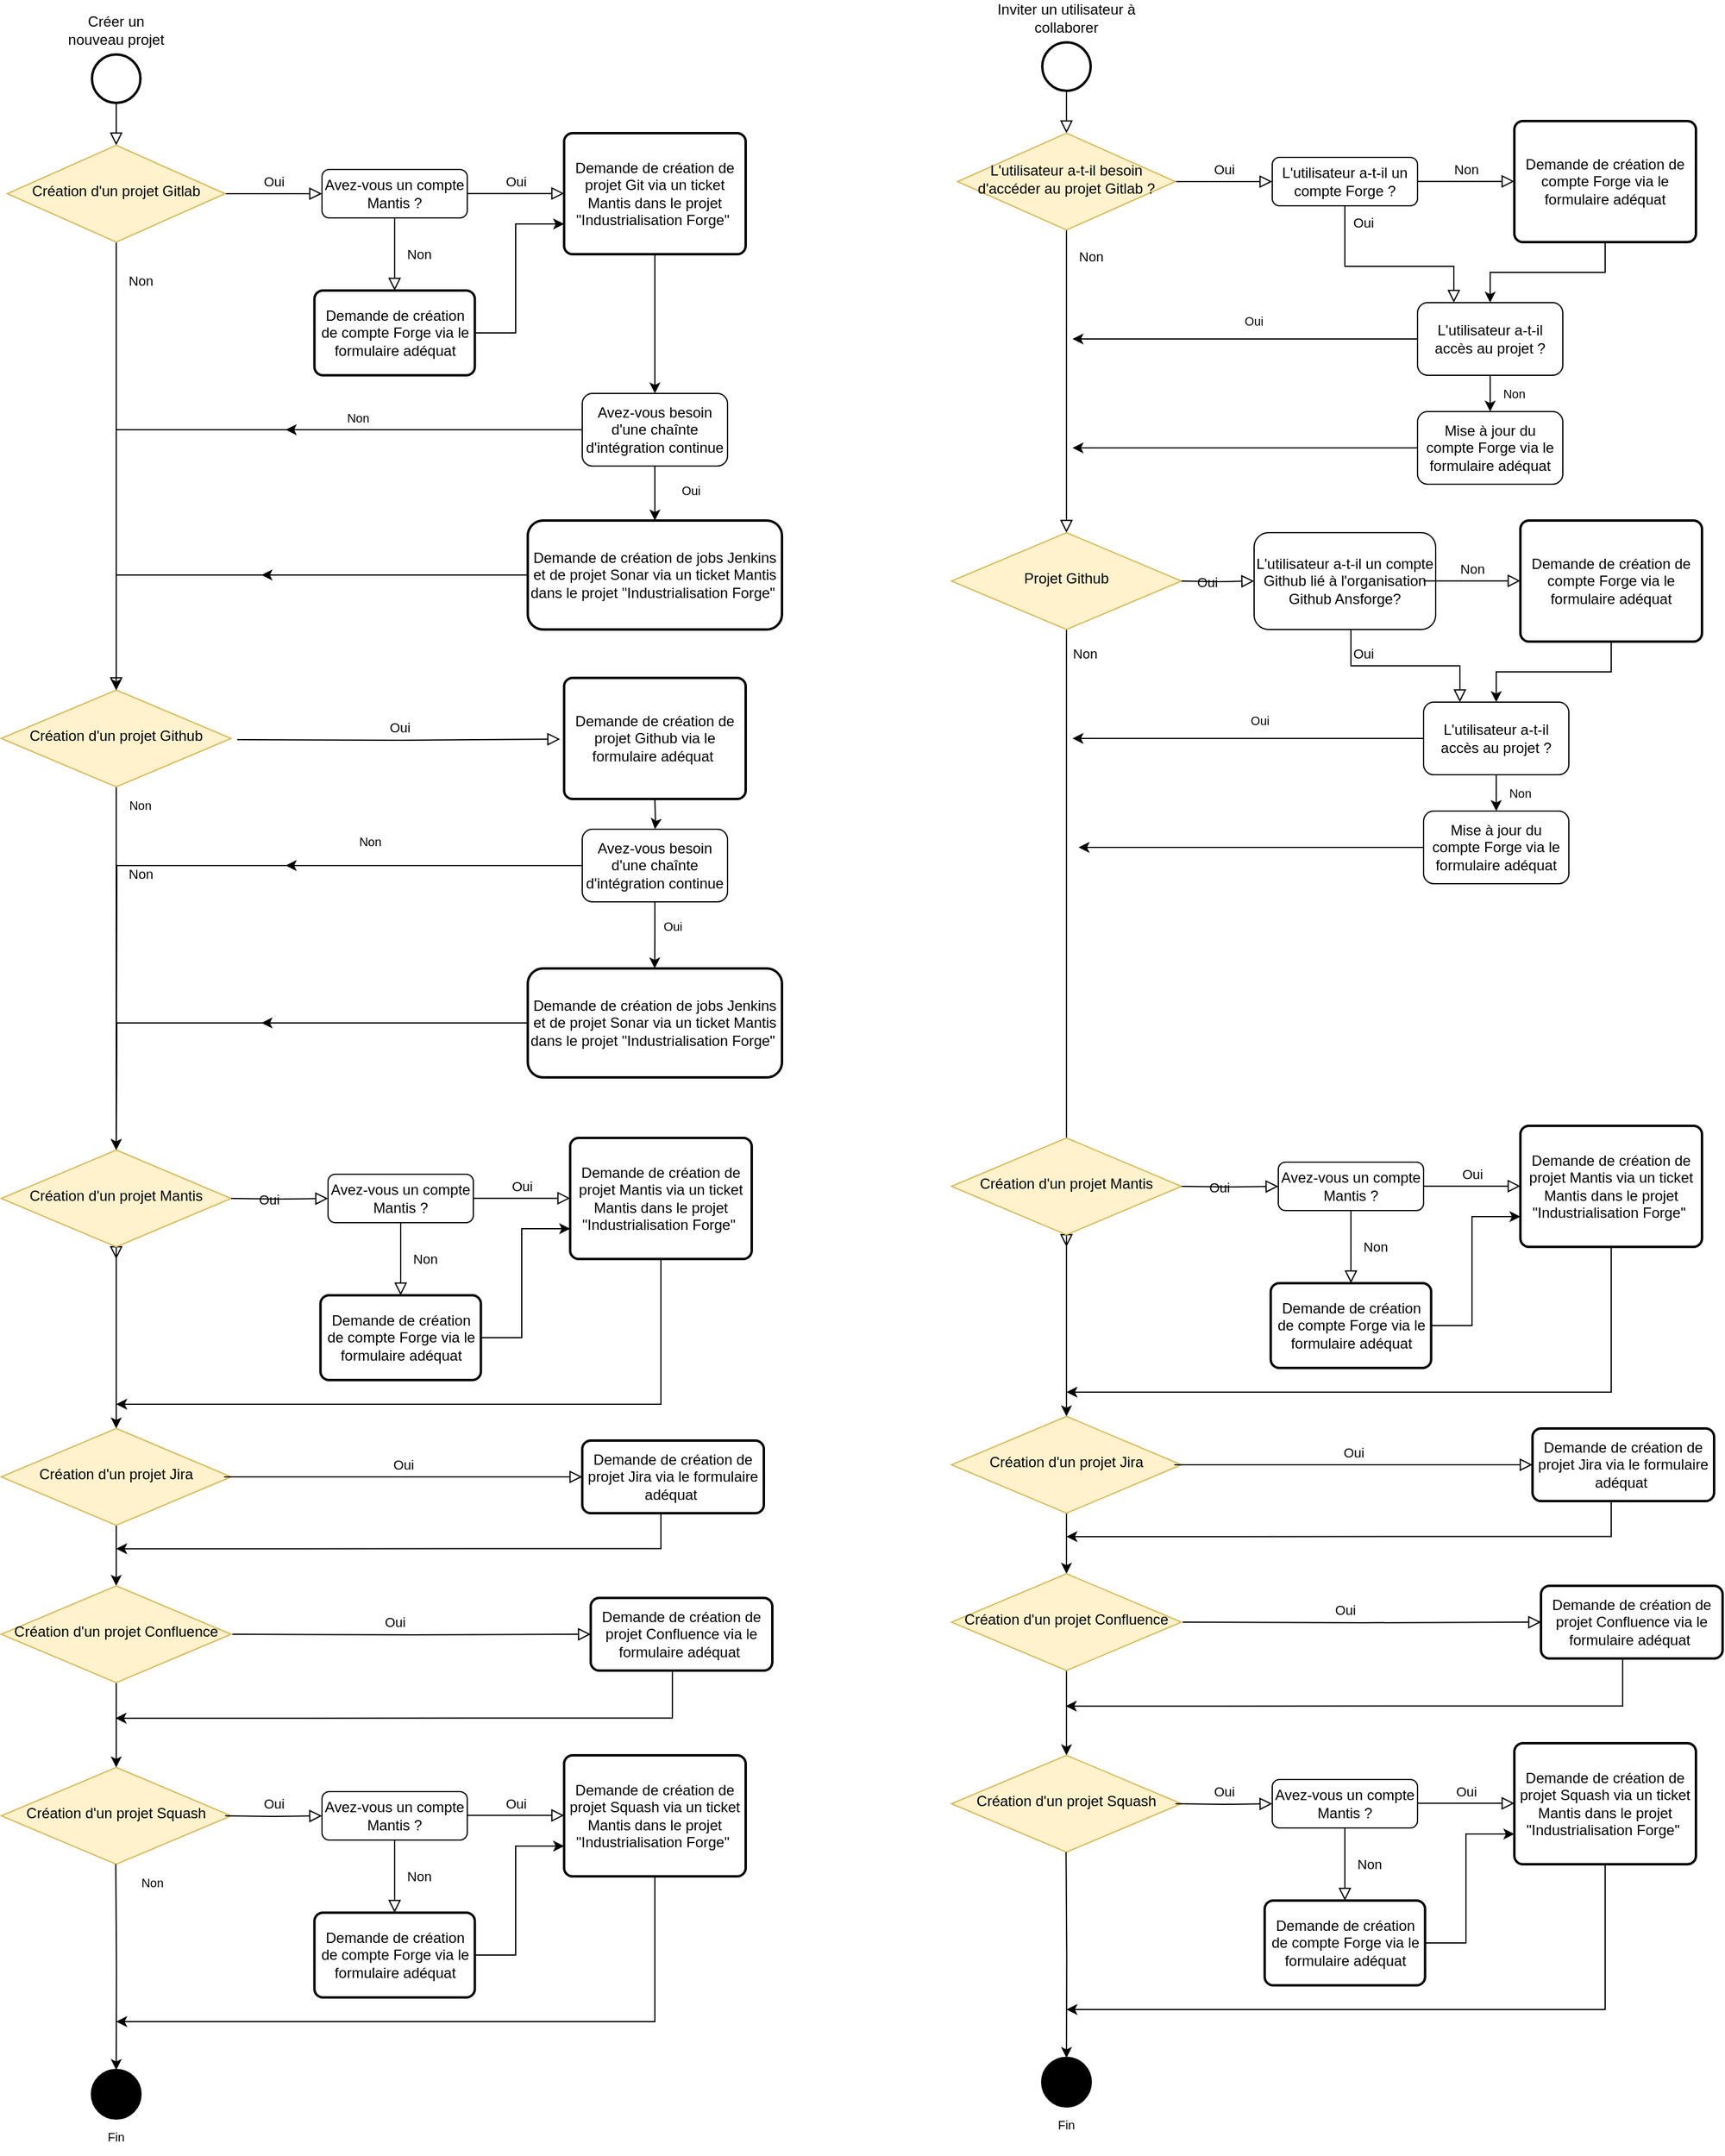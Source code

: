 <mxfile version="22.1.16" type="github">
  <diagram id="C5RBs43oDa-KdzZeNtuy" name="Page-1">
    <mxGraphModel dx="1687" dy="868" grid="1" gridSize="10" guides="1" tooltips="1" connect="1" arrows="1" fold="1" page="1" pageScale="1" pageWidth="1654" pageHeight="2336" math="0" shadow="0">
      <root>
        <mxCell id="WIyWlLk6GJQsqaUBKTNV-0" />
        <mxCell id="WIyWlLk6GJQsqaUBKTNV-1" parent="WIyWlLk6GJQsqaUBKTNV-0" />
        <mxCell id="xDcg4EXe8-0JSBkCGdu8-0" value="" style="strokeWidth=2;html=1;shape=mxgraph.flowchart.start_2;whiteSpace=wrap;" vertex="1" parent="WIyWlLk6GJQsqaUBKTNV-1">
          <mxGeometry x="110" y="45" width="40" height="40" as="geometry" />
        </mxCell>
        <mxCell id="WIyWlLk6GJQsqaUBKTNV-2" value="" style="rounded=0;html=1;jettySize=auto;orthogonalLoop=1;fontSize=11;endArrow=block;endFill=0;endSize=8;strokeWidth=1;shadow=0;labelBackgroundColor=none;edgeStyle=orthogonalEdgeStyle;exitX=0.5;exitY=1;exitDx=0;exitDy=0;exitPerimeter=0;" parent="WIyWlLk6GJQsqaUBKTNV-1" source="xDcg4EXe8-0JSBkCGdu8-0" target="WIyWlLk6GJQsqaUBKTNV-6" edge="1">
          <mxGeometry relative="1" as="geometry">
            <mxPoint x="40" y="120" as="sourcePoint" />
          </mxGeometry>
        </mxCell>
        <mxCell id="WIyWlLk6GJQsqaUBKTNV-4" value="Non" style="rounded=0;html=1;jettySize=auto;orthogonalLoop=1;fontSize=11;endArrow=block;endFill=0;endSize=8;strokeWidth=1;shadow=0;labelBackgroundColor=none;edgeStyle=orthogonalEdgeStyle;" parent="WIyWlLk6GJQsqaUBKTNV-1" source="WIyWlLk6GJQsqaUBKTNV-6" target="WIyWlLk6GJQsqaUBKTNV-10" edge="1">
          <mxGeometry x="-0.826" y="20" relative="1" as="geometry">
            <mxPoint as="offset" />
          </mxGeometry>
        </mxCell>
        <mxCell id="WIyWlLk6GJQsqaUBKTNV-5" value="Oui" style="edgeStyle=orthogonalEdgeStyle;rounded=0;html=1;jettySize=auto;orthogonalLoop=1;fontSize=11;endArrow=block;endFill=0;endSize=8;strokeWidth=1;shadow=0;labelBackgroundColor=none;" parent="WIyWlLk6GJQsqaUBKTNV-1" source="WIyWlLk6GJQsqaUBKTNV-6" target="WIyWlLk6GJQsqaUBKTNV-7" edge="1">
          <mxGeometry y="10" relative="1" as="geometry">
            <mxPoint as="offset" />
          </mxGeometry>
        </mxCell>
        <mxCell id="WIyWlLk6GJQsqaUBKTNV-6" value="Création d&#39;un projet Gitlab" style="rhombus;whiteSpace=wrap;html=1;shadow=0;fontFamily=Helvetica;fontSize=12;align=center;strokeWidth=1;spacing=6;spacingTop=-4;fillColor=#fff2cc;strokeColor=#d6b656;" parent="WIyWlLk6GJQsqaUBKTNV-1" vertex="1">
          <mxGeometry x="40" y="120" width="180" height="80" as="geometry" />
        </mxCell>
        <mxCell id="WIyWlLk6GJQsqaUBKTNV-7" value="Avez-vous un compte Mantis ?" style="rounded=1;whiteSpace=wrap;html=1;fontSize=12;glass=0;strokeWidth=1;shadow=0;" parent="WIyWlLk6GJQsqaUBKTNV-1" vertex="1">
          <mxGeometry x="300" y="140" width="120" height="40" as="geometry" />
        </mxCell>
        <mxCell id="WIyWlLk6GJQsqaUBKTNV-9" value="Non" style="edgeStyle=orthogonalEdgeStyle;rounded=0;html=1;jettySize=auto;orthogonalLoop=1;fontSize=11;endArrow=block;endFill=0;endSize=8;strokeWidth=1;shadow=0;labelBackgroundColor=none;" parent="WIyWlLk6GJQsqaUBKTNV-1" source="WIyWlLk6GJQsqaUBKTNV-10" edge="1">
          <mxGeometry x="-0.632" y="20" relative="1" as="geometry">
            <mxPoint as="offset" />
            <mxPoint x="130" y="1040" as="targetPoint" />
          </mxGeometry>
        </mxCell>
        <mxCell id="WIyWlLk6GJQsqaUBKTNV-10" value="Création d&#39;un projet Github" style="rhombus;whiteSpace=wrap;html=1;shadow=0;fontFamily=Helvetica;fontSize=12;align=center;strokeWidth=1;spacing=6;spacingTop=-4;fillColor=#fff2cc;strokeColor=#d6b656;" parent="WIyWlLk6GJQsqaUBKTNV-1" vertex="1">
          <mxGeometry x="35" y="570" width="190" height="80" as="geometry" />
        </mxCell>
        <mxCell id="xDcg4EXe8-0JSBkCGdu8-1" value="Créer un nouveau projet" style="text;html=1;strokeColor=none;fillColor=none;align=center;verticalAlign=middle;whiteSpace=wrap;rounded=0;" vertex="1" parent="WIyWlLk6GJQsqaUBKTNV-1">
          <mxGeometry x="85" y="10" width="90" height="30" as="geometry" />
        </mxCell>
        <mxCell id="xDcg4EXe8-0JSBkCGdu8-2" value="Oui" style="edgeStyle=orthogonalEdgeStyle;rounded=0;html=1;jettySize=auto;orthogonalLoop=1;fontSize=11;endArrow=block;endFill=0;endSize=8;strokeWidth=1;shadow=0;labelBackgroundColor=none;" edge="1" parent="WIyWlLk6GJQsqaUBKTNV-1">
          <mxGeometry y="10" relative="1" as="geometry">
            <mxPoint as="offset" />
            <mxPoint x="420" y="159.86" as="sourcePoint" />
            <mxPoint x="500" y="159.86" as="targetPoint" />
          </mxGeometry>
        </mxCell>
        <mxCell id="xDcg4EXe8-0JSBkCGdu8-14" value="" style="edgeStyle=orthogonalEdgeStyle;rounded=0;orthogonalLoop=1;jettySize=auto;html=1;" edge="1" parent="WIyWlLk6GJQsqaUBKTNV-1" source="xDcg4EXe8-0JSBkCGdu8-4" target="xDcg4EXe8-0JSBkCGdu8-13">
          <mxGeometry relative="1" as="geometry" />
        </mxCell>
        <mxCell id="xDcg4EXe8-0JSBkCGdu8-4" value="Demande de création de projet Git via un ticket Mantis dans le projet &quot;Industrialisation Forge&quot;&amp;nbsp;" style="rounded=1;whiteSpace=wrap;html=1;absoluteArcSize=1;arcSize=14;strokeWidth=2;" vertex="1" parent="WIyWlLk6GJQsqaUBKTNV-1">
          <mxGeometry x="500" y="110" width="150" height="100" as="geometry" />
        </mxCell>
        <mxCell id="xDcg4EXe8-0JSBkCGdu8-5" value="Non" style="rounded=0;html=1;jettySize=auto;orthogonalLoop=1;fontSize=11;endArrow=block;endFill=0;endSize=8;strokeWidth=1;shadow=0;labelBackgroundColor=none;edgeStyle=orthogonalEdgeStyle;exitX=0.5;exitY=1;exitDx=0;exitDy=0;entryX=0.5;entryY=0;entryDx=0;entryDy=0;" edge="1" parent="WIyWlLk6GJQsqaUBKTNV-1" source="WIyWlLk6GJQsqaUBKTNV-7" target="xDcg4EXe8-0JSBkCGdu8-6">
          <mxGeometry y="20" relative="1" as="geometry">
            <mxPoint as="offset" />
            <mxPoint x="359.86" y="190" as="sourcePoint" />
            <mxPoint x="360" y="240" as="targetPoint" />
          </mxGeometry>
        </mxCell>
        <mxCell id="xDcg4EXe8-0JSBkCGdu8-6" value="Demande de création de compte Forge via le formulaire adéquat" style="rounded=1;whiteSpace=wrap;html=1;absoluteArcSize=1;arcSize=14;strokeWidth=2;" vertex="1" parent="WIyWlLk6GJQsqaUBKTNV-1">
          <mxGeometry x="293.75" y="240" width="132.5" height="70" as="geometry" />
        </mxCell>
        <mxCell id="xDcg4EXe8-0JSBkCGdu8-8" value="" style="endArrow=classic;html=1;rounded=0;exitX=1;exitY=0.5;exitDx=0;exitDy=0;entryX=0;entryY=0.75;entryDx=0;entryDy=0;" edge="1" parent="WIyWlLk6GJQsqaUBKTNV-1" source="xDcg4EXe8-0JSBkCGdu8-6" target="xDcg4EXe8-0JSBkCGdu8-4">
          <mxGeometry width="50" height="50" relative="1" as="geometry">
            <mxPoint x="420" y="230" as="sourcePoint" />
            <mxPoint x="470" y="180" as="targetPoint" />
            <Array as="points">
              <mxPoint x="460" y="275" />
              <mxPoint x="460" y="185" />
            </Array>
          </mxGeometry>
        </mxCell>
        <mxCell id="xDcg4EXe8-0JSBkCGdu8-18" value="" style="edgeStyle=orthogonalEdgeStyle;rounded=0;orthogonalLoop=1;jettySize=auto;html=1;" edge="1" parent="WIyWlLk6GJQsqaUBKTNV-1" source="xDcg4EXe8-0JSBkCGdu8-13" target="xDcg4EXe8-0JSBkCGdu8-17">
          <mxGeometry relative="1" as="geometry" />
        </mxCell>
        <mxCell id="xDcg4EXe8-0JSBkCGdu8-13" value="Avez-vous besoin d&#39;une chaînte d&#39;intégration continue" style="rounded=1;whiteSpace=wrap;html=1;arcSize=14;strokeWidth=1;" vertex="1" parent="WIyWlLk6GJQsqaUBKTNV-1">
          <mxGeometry x="515" y="325" width="120" height="60" as="geometry" />
        </mxCell>
        <mxCell id="xDcg4EXe8-0JSBkCGdu8-15" style="edgeStyle=orthogonalEdgeStyle;rounded=0;orthogonalLoop=1;jettySize=auto;html=1;entryX=0.5;entryY=0;entryDx=0;entryDy=0;labelBackgroundColor=none;" edge="1" parent="WIyWlLk6GJQsqaUBKTNV-1" source="xDcg4EXe8-0JSBkCGdu8-13" target="WIyWlLk6GJQsqaUBKTNV-10">
          <mxGeometry relative="1" as="geometry" />
        </mxCell>
        <mxCell id="xDcg4EXe8-0JSBkCGdu8-16" value="&lt;font style=&quot;font-size: 10px;&quot;&gt;Non&lt;/font&gt;" style="text;strokeColor=none;align=center;fillColor=none;html=1;verticalAlign=middle;whiteSpace=wrap;rounded=0;" vertex="1" parent="WIyWlLk6GJQsqaUBKTNV-1">
          <mxGeometry x="300" y="330" width="60" height="30" as="geometry" />
        </mxCell>
        <mxCell id="xDcg4EXe8-0JSBkCGdu8-20" style="edgeStyle=orthogonalEdgeStyle;rounded=0;orthogonalLoop=1;jettySize=auto;html=1;entryX=0.5;entryY=0;entryDx=0;entryDy=0;" edge="1" parent="WIyWlLk6GJQsqaUBKTNV-1" source="xDcg4EXe8-0JSBkCGdu8-17" target="WIyWlLk6GJQsqaUBKTNV-10">
          <mxGeometry relative="1" as="geometry" />
        </mxCell>
        <mxCell id="xDcg4EXe8-0JSBkCGdu8-17" value="Demande de création de jobs Jenkins et de projet Sonar via un ticket Mantis dans le projet &quot;Industrialisation Forge&quot;&amp;nbsp;" style="whiteSpace=wrap;html=1;rounded=1;arcSize=14;strokeWidth=2;" vertex="1" parent="WIyWlLk6GJQsqaUBKTNV-1">
          <mxGeometry x="470" y="430" width="210" height="90" as="geometry" />
        </mxCell>
        <mxCell id="xDcg4EXe8-0JSBkCGdu8-19" value="&lt;font style=&quot;font-size: 10px;&quot;&gt;Oui&lt;/font&gt;" style="text;strokeColor=none;align=center;fillColor=none;html=1;verticalAlign=middle;whiteSpace=wrap;rounded=0;" vertex="1" parent="WIyWlLk6GJQsqaUBKTNV-1">
          <mxGeometry x="590" y="390" width="30" height="30" as="geometry" />
        </mxCell>
        <mxCell id="xDcg4EXe8-0JSBkCGdu8-23" value="Oui" style="edgeStyle=orthogonalEdgeStyle;rounded=0;html=1;jettySize=auto;orthogonalLoop=1;fontSize=11;endArrow=block;endFill=0;endSize=8;strokeWidth=1;shadow=0;labelBackgroundColor=none;entryX=-0.022;entryY=0.506;entryDx=0;entryDy=0;entryPerimeter=0;" edge="1" parent="WIyWlLk6GJQsqaUBKTNV-1" target="xDcg4EXe8-0JSBkCGdu8-24">
          <mxGeometry y="10" relative="1" as="geometry">
            <mxPoint as="offset" />
            <mxPoint x="230" y="611" as="sourcePoint" />
            <mxPoint x="525" y="609.86" as="targetPoint" />
          </mxGeometry>
        </mxCell>
        <mxCell id="xDcg4EXe8-0JSBkCGdu8-24" value="Demande de création de projet Github via le formulaire adéquat&amp;nbsp;" style="rounded=1;whiteSpace=wrap;html=1;absoluteArcSize=1;arcSize=14;strokeWidth=2;" vertex="1" parent="WIyWlLk6GJQsqaUBKTNV-1">
          <mxGeometry x="500" y="560" width="150" height="100" as="geometry" />
        </mxCell>
        <mxCell id="xDcg4EXe8-0JSBkCGdu8-29" value="" style="endArrow=classic;html=1;rounded=0;exitX=0;exitY=0.5;exitDx=0;exitDy=0;" edge="1" parent="WIyWlLk6GJQsqaUBKTNV-1" source="xDcg4EXe8-0JSBkCGdu8-17">
          <mxGeometry width="50" height="50" relative="1" as="geometry">
            <mxPoint x="490" y="500" as="sourcePoint" />
            <mxPoint x="250" y="475" as="targetPoint" />
          </mxGeometry>
        </mxCell>
        <mxCell id="xDcg4EXe8-0JSBkCGdu8-30" value="" style="endArrow=classic;html=1;rounded=0;exitX=0;exitY=0.5;exitDx=0;exitDy=0;" edge="1" parent="WIyWlLk6GJQsqaUBKTNV-1" source="xDcg4EXe8-0JSBkCGdu8-13">
          <mxGeometry width="50" height="50" relative="1" as="geometry">
            <mxPoint x="480" y="485" as="sourcePoint" />
            <mxPoint x="270" y="355" as="targetPoint" />
          </mxGeometry>
        </mxCell>
        <mxCell id="xDcg4EXe8-0JSBkCGdu8-31" value="" style="edgeStyle=orthogonalEdgeStyle;rounded=0;orthogonalLoop=1;jettySize=auto;html=1;" edge="1" parent="WIyWlLk6GJQsqaUBKTNV-1" target="xDcg4EXe8-0JSBkCGdu8-32">
          <mxGeometry relative="1" as="geometry">
            <mxPoint x="575" y="660" as="sourcePoint" />
          </mxGeometry>
        </mxCell>
        <mxCell id="xDcg4EXe8-0JSBkCGdu8-32" value="Avez-vous besoin d&#39;une chaînte d&#39;intégration continue" style="rounded=1;whiteSpace=wrap;html=1;arcSize=14;strokeWidth=1;" vertex="1" parent="WIyWlLk6GJQsqaUBKTNV-1">
          <mxGeometry x="515" y="685" width="120" height="60" as="geometry" />
        </mxCell>
        <mxCell id="xDcg4EXe8-0JSBkCGdu8-33" style="edgeStyle=orthogonalEdgeStyle;rounded=0;orthogonalLoop=1;jettySize=auto;html=1;entryX=0.5;entryY=0;entryDx=0;entryDy=0;labelBackgroundColor=none;" edge="1" parent="WIyWlLk6GJQsqaUBKTNV-1" source="xDcg4EXe8-0JSBkCGdu8-32">
          <mxGeometry relative="1" as="geometry">
            <mxPoint x="130" y="950" as="targetPoint" />
          </mxGeometry>
        </mxCell>
        <mxCell id="xDcg4EXe8-0JSBkCGdu8-34" style="edgeStyle=orthogonalEdgeStyle;rounded=0;orthogonalLoop=1;jettySize=auto;html=1;entryX=0.5;entryY=0;entryDx=0;entryDy=0;" edge="1" parent="WIyWlLk6GJQsqaUBKTNV-1" source="xDcg4EXe8-0JSBkCGdu8-35">
          <mxGeometry relative="1" as="geometry">
            <mxPoint x="130" y="950" as="targetPoint" />
          </mxGeometry>
        </mxCell>
        <mxCell id="xDcg4EXe8-0JSBkCGdu8-35" value="Demande de création de jobs Jenkins et de projet Sonar via un ticket Mantis dans le projet &quot;Industrialisation Forge&quot;&amp;nbsp;" style="whiteSpace=wrap;html=1;rounded=1;arcSize=14;strokeWidth=2;" vertex="1" parent="WIyWlLk6GJQsqaUBKTNV-1">
          <mxGeometry x="470" y="800" width="210" height="90" as="geometry" />
        </mxCell>
        <mxCell id="xDcg4EXe8-0JSBkCGdu8-36" value="&lt;font style=&quot;font-size: 10px;&quot;&gt;Oui&lt;/font&gt;" style="text;strokeColor=none;align=center;fillColor=none;html=1;verticalAlign=middle;whiteSpace=wrap;rounded=0;" vertex="1" parent="WIyWlLk6GJQsqaUBKTNV-1">
          <mxGeometry x="560" y="750" width="60" height="30" as="geometry" />
        </mxCell>
        <mxCell id="xDcg4EXe8-0JSBkCGdu8-37" value="" style="endArrow=classic;html=1;rounded=0;exitX=0;exitY=0.5;exitDx=0;exitDy=0;" edge="1" parent="WIyWlLk6GJQsqaUBKTNV-1" source="xDcg4EXe8-0JSBkCGdu8-35">
          <mxGeometry width="50" height="50" relative="1" as="geometry">
            <mxPoint x="490" y="870" as="sourcePoint" />
            <mxPoint x="250" y="845" as="targetPoint" />
          </mxGeometry>
        </mxCell>
        <mxCell id="xDcg4EXe8-0JSBkCGdu8-38" value="" style="endArrow=classic;html=1;rounded=0;exitX=0;exitY=0.5;exitDx=0;exitDy=0;" edge="1" parent="WIyWlLk6GJQsqaUBKTNV-1" source="xDcg4EXe8-0JSBkCGdu8-32">
          <mxGeometry width="50" height="50" relative="1" as="geometry">
            <mxPoint x="480" y="845" as="sourcePoint" />
            <mxPoint x="270" y="715" as="targetPoint" />
          </mxGeometry>
        </mxCell>
        <mxCell id="xDcg4EXe8-0JSBkCGdu8-39" value="" style="edgeStyle=orthogonalEdgeStyle;rounded=0;orthogonalLoop=1;jettySize=auto;html=1;exitX=0.5;exitY=1;exitDx=0;exitDy=0;" edge="1" parent="WIyWlLk6GJQsqaUBKTNV-1" source="xDcg4EXe8-0JSBkCGdu8-32">
          <mxGeometry relative="1" as="geometry">
            <mxPoint x="574.83" y="755" as="sourcePoint" />
            <mxPoint x="574.83" y="800" as="targetPoint" />
          </mxGeometry>
        </mxCell>
        <mxCell id="xDcg4EXe8-0JSBkCGdu8-51" value="" style="edgeStyle=orthogonalEdgeStyle;rounded=0;orthogonalLoop=1;jettySize=auto;html=1;" edge="1" parent="WIyWlLk6GJQsqaUBKTNV-1" source="xDcg4EXe8-0JSBkCGdu8-40" target="xDcg4EXe8-0JSBkCGdu8-50">
          <mxGeometry relative="1" as="geometry" />
        </mxCell>
        <mxCell id="xDcg4EXe8-0JSBkCGdu8-40" value="Création d&#39;un projet Mantis" style="rhombus;whiteSpace=wrap;html=1;shadow=0;fontFamily=Helvetica;fontSize=12;align=center;strokeWidth=1;spacing=6;spacingTop=-4;fillColor=#fff2cc;strokeColor=#d6b656;" vertex="1" parent="WIyWlLk6GJQsqaUBKTNV-1">
          <mxGeometry x="35" y="950" width="190" height="80" as="geometry" />
        </mxCell>
        <mxCell id="xDcg4EXe8-0JSBkCGdu8-41" value="Oui" style="edgeStyle=orthogonalEdgeStyle;rounded=0;html=1;jettySize=auto;orthogonalLoop=1;fontSize=11;endArrow=block;endFill=0;endSize=8;strokeWidth=1;shadow=0;labelBackgroundColor=none;" edge="1" parent="WIyWlLk6GJQsqaUBKTNV-1" target="xDcg4EXe8-0JSBkCGdu8-42">
          <mxGeometry y="10" relative="1" as="geometry">
            <mxPoint as="offset" />
            <mxPoint x="225" y="990" as="sourcePoint" />
          </mxGeometry>
        </mxCell>
        <mxCell id="xDcg4EXe8-0JSBkCGdu8-42" value="Avez-vous un compte Mantis ?" style="rounded=1;whiteSpace=wrap;html=1;fontSize=12;glass=0;strokeWidth=1;shadow=0;" vertex="1" parent="WIyWlLk6GJQsqaUBKTNV-1">
          <mxGeometry x="305" y="970" width="120" height="40" as="geometry" />
        </mxCell>
        <mxCell id="xDcg4EXe8-0JSBkCGdu8-43" value="Oui" style="edgeStyle=orthogonalEdgeStyle;rounded=0;html=1;jettySize=auto;orthogonalLoop=1;fontSize=11;endArrow=block;endFill=0;endSize=8;strokeWidth=1;shadow=0;labelBackgroundColor=none;" edge="1" parent="WIyWlLk6GJQsqaUBKTNV-1">
          <mxGeometry y="10" relative="1" as="geometry">
            <mxPoint as="offset" />
            <mxPoint x="425" y="989.86" as="sourcePoint" />
            <mxPoint x="505" y="989.86" as="targetPoint" />
          </mxGeometry>
        </mxCell>
        <mxCell id="xDcg4EXe8-0JSBkCGdu8-44" value="" style="edgeStyle=orthogonalEdgeStyle;rounded=0;orthogonalLoop=1;jettySize=auto;html=1;exitX=0.5;exitY=1;exitDx=0;exitDy=0;" edge="1" parent="WIyWlLk6GJQsqaUBKTNV-1">
          <mxGeometry relative="1" as="geometry">
            <mxPoint x="130" y="1160" as="targetPoint" />
            <mxPoint x="580" y="1010" as="sourcePoint" />
            <Array as="points">
              <mxPoint x="580" y="1160" />
            </Array>
          </mxGeometry>
        </mxCell>
        <mxCell id="xDcg4EXe8-0JSBkCGdu8-45" value="Demande de création de projet Mantis via un ticket Mantis dans le projet &quot;Industrialisation Forge&quot;&amp;nbsp;" style="rounded=1;whiteSpace=wrap;html=1;absoluteArcSize=1;arcSize=14;strokeWidth=2;" vertex="1" parent="WIyWlLk6GJQsqaUBKTNV-1">
          <mxGeometry x="505" y="940" width="150" height="100" as="geometry" />
        </mxCell>
        <mxCell id="xDcg4EXe8-0JSBkCGdu8-46" value="Non" style="rounded=0;html=1;jettySize=auto;orthogonalLoop=1;fontSize=11;endArrow=block;endFill=0;endSize=8;strokeWidth=1;shadow=0;labelBackgroundColor=none;edgeStyle=orthogonalEdgeStyle;exitX=0.5;exitY=1;exitDx=0;exitDy=0;entryX=0.5;entryY=0;entryDx=0;entryDy=0;" edge="1" parent="WIyWlLk6GJQsqaUBKTNV-1" source="xDcg4EXe8-0JSBkCGdu8-42" target="xDcg4EXe8-0JSBkCGdu8-47">
          <mxGeometry y="20" relative="1" as="geometry">
            <mxPoint as="offset" />
            <mxPoint x="364.86" y="1020" as="sourcePoint" />
            <mxPoint x="365" y="1070" as="targetPoint" />
          </mxGeometry>
        </mxCell>
        <mxCell id="xDcg4EXe8-0JSBkCGdu8-47" value="Demande de création de compte Forge via le formulaire adéquat" style="rounded=1;whiteSpace=wrap;html=1;absoluteArcSize=1;arcSize=14;strokeWidth=2;" vertex="1" parent="WIyWlLk6GJQsqaUBKTNV-1">
          <mxGeometry x="298.75" y="1070" width="132.5" height="70" as="geometry" />
        </mxCell>
        <mxCell id="xDcg4EXe8-0JSBkCGdu8-48" value="" style="endArrow=classic;html=1;rounded=0;exitX=1;exitY=0.5;exitDx=0;exitDy=0;entryX=0;entryY=0.75;entryDx=0;entryDy=0;" edge="1" parent="WIyWlLk6GJQsqaUBKTNV-1" source="xDcg4EXe8-0JSBkCGdu8-47" target="xDcg4EXe8-0JSBkCGdu8-45">
          <mxGeometry width="50" height="50" relative="1" as="geometry">
            <mxPoint x="425" y="1060" as="sourcePoint" />
            <mxPoint x="475" y="1010" as="targetPoint" />
            <Array as="points">
              <mxPoint x="465" y="1105" />
              <mxPoint x="465" y="1015" />
            </Array>
          </mxGeometry>
        </mxCell>
        <mxCell id="xDcg4EXe8-0JSBkCGdu8-56" value="" style="edgeStyle=orthogonalEdgeStyle;rounded=0;orthogonalLoop=1;jettySize=auto;html=1;" edge="1" parent="WIyWlLk6GJQsqaUBKTNV-1" source="xDcg4EXe8-0JSBkCGdu8-50" target="xDcg4EXe8-0JSBkCGdu8-55">
          <mxGeometry relative="1" as="geometry" />
        </mxCell>
        <mxCell id="xDcg4EXe8-0JSBkCGdu8-50" value="Création d&#39;un projet Jira" style="rhombus;whiteSpace=wrap;html=1;shadow=0;fontFamily=Helvetica;fontSize=12;align=center;strokeWidth=1;spacing=6;spacingTop=-4;fillColor=#fff2cc;strokeColor=#d6b656;" vertex="1" parent="WIyWlLk6GJQsqaUBKTNV-1">
          <mxGeometry x="35" y="1180" width="190" height="80" as="geometry" />
        </mxCell>
        <mxCell id="xDcg4EXe8-0JSBkCGdu8-52" value="Oui" style="edgeStyle=orthogonalEdgeStyle;rounded=0;html=1;jettySize=auto;orthogonalLoop=1;fontSize=11;endArrow=block;endFill=0;endSize=8;strokeWidth=1;shadow=0;labelBackgroundColor=none;exitX=0.969;exitY=0.5;exitDx=0;exitDy=0;exitPerimeter=0;entryX=0;entryY=0.5;entryDx=0;entryDy=0;" edge="1" parent="WIyWlLk6GJQsqaUBKTNV-1" source="xDcg4EXe8-0JSBkCGdu8-50" target="xDcg4EXe8-0JSBkCGdu8-54">
          <mxGeometry y="10" relative="1" as="geometry">
            <mxPoint as="offset" />
            <mxPoint x="235" y="1220" as="sourcePoint" />
            <mxPoint x="315" y="1220" as="targetPoint" />
          </mxGeometry>
        </mxCell>
        <mxCell id="xDcg4EXe8-0JSBkCGdu8-53" value="" style="edgeStyle=orthogonalEdgeStyle;rounded=0;orthogonalLoop=1;jettySize=auto;html=1;exitX=0.461;exitY=1.028;exitDx=0;exitDy=0;exitPerimeter=0;" edge="1" parent="WIyWlLk6GJQsqaUBKTNV-1">
          <mxGeometry relative="1" as="geometry">
            <mxPoint x="130" y="1279.32" as="targetPoint" />
            <mxPoint x="581.15" y="1230.0" as="sourcePoint" />
            <Array as="points">
              <mxPoint x="581" y="1248.32" />
              <mxPoint x="580" y="1248.32" />
              <mxPoint x="580" y="1279.32" />
            </Array>
          </mxGeometry>
        </mxCell>
        <mxCell id="xDcg4EXe8-0JSBkCGdu8-54" value="Demande de création de projet Jira via le formulaire adéquat&amp;nbsp;" style="rounded=1;whiteSpace=wrap;html=1;absoluteArcSize=1;arcSize=14;strokeWidth=2;" vertex="1" parent="WIyWlLk6GJQsqaUBKTNV-1">
          <mxGeometry x="515" y="1190" width="150" height="60" as="geometry" />
        </mxCell>
        <mxCell id="xDcg4EXe8-0JSBkCGdu8-62" value="" style="edgeStyle=orthogonalEdgeStyle;rounded=0;orthogonalLoop=1;jettySize=auto;html=1;" edge="1" parent="WIyWlLk6GJQsqaUBKTNV-1" source="xDcg4EXe8-0JSBkCGdu8-55" target="xDcg4EXe8-0JSBkCGdu8-61">
          <mxGeometry relative="1" as="geometry" />
        </mxCell>
        <mxCell id="xDcg4EXe8-0JSBkCGdu8-55" value="Création d&#39;un projet Confluence" style="rhombus;whiteSpace=wrap;html=1;shadow=0;fontFamily=Helvetica;fontSize=12;align=center;strokeWidth=1;spacing=6;spacingTop=-4;fillColor=#fff2cc;strokeColor=#d6b656;" vertex="1" parent="WIyWlLk6GJQsqaUBKTNV-1">
          <mxGeometry x="35" y="1310" width="190" height="80" as="geometry" />
        </mxCell>
        <mxCell id="xDcg4EXe8-0JSBkCGdu8-57" value="Oui" style="edgeStyle=orthogonalEdgeStyle;rounded=0;html=1;jettySize=auto;orthogonalLoop=1;fontSize=11;endArrow=block;endFill=0;endSize=8;strokeWidth=1;shadow=0;labelBackgroundColor=none;entryX=0;entryY=0.5;entryDx=0;entryDy=0;" edge="1" parent="WIyWlLk6GJQsqaUBKTNV-1" target="xDcg4EXe8-0JSBkCGdu8-59">
          <mxGeometry x="-0.096" y="10" relative="1" as="geometry">
            <mxPoint as="offset" />
            <mxPoint x="226" y="1350" as="sourcePoint" />
            <mxPoint x="322" y="1350" as="targetPoint" />
          </mxGeometry>
        </mxCell>
        <mxCell id="xDcg4EXe8-0JSBkCGdu8-58" value="" style="edgeStyle=orthogonalEdgeStyle;rounded=0;orthogonalLoop=1;jettySize=auto;html=1;exitX=0.461;exitY=1.028;exitDx=0;exitDy=0;exitPerimeter=0;" edge="1" parent="WIyWlLk6GJQsqaUBKTNV-1">
          <mxGeometry relative="1" as="geometry">
            <mxPoint x="129.43" y="1419.32" as="targetPoint" />
            <mxPoint x="590.58" y="1370.0" as="sourcePoint" />
            <Array as="points">
              <mxPoint x="589.43" y="1370.32" />
              <mxPoint x="589.43" y="1419.32" />
            </Array>
          </mxGeometry>
        </mxCell>
        <mxCell id="xDcg4EXe8-0JSBkCGdu8-59" value="Demande de création de projet Confluence via le formulaire adéquat&amp;nbsp;" style="rounded=1;whiteSpace=wrap;html=1;absoluteArcSize=1;arcSize=14;strokeWidth=2;" vertex="1" parent="WIyWlLk6GJQsqaUBKTNV-1">
          <mxGeometry x="522" y="1320" width="150" height="60" as="geometry" />
        </mxCell>
        <mxCell id="xDcg4EXe8-0JSBkCGdu8-61" value="Création d&#39;un projet Squash" style="rhombus;whiteSpace=wrap;html=1;shadow=0;fontFamily=Helvetica;fontSize=12;align=center;strokeWidth=1;spacing=6;spacingTop=-4;fillColor=#fff2cc;strokeColor=#d6b656;" vertex="1" parent="WIyWlLk6GJQsqaUBKTNV-1">
          <mxGeometry x="35" y="1460" width="190" height="80" as="geometry" />
        </mxCell>
        <mxCell id="xDcg4EXe8-0JSBkCGdu8-65" value="Oui" style="edgeStyle=orthogonalEdgeStyle;rounded=0;html=1;jettySize=auto;orthogonalLoop=1;fontSize=11;endArrow=block;endFill=0;endSize=8;strokeWidth=1;shadow=0;labelBackgroundColor=none;" edge="1" parent="WIyWlLk6GJQsqaUBKTNV-1" target="xDcg4EXe8-0JSBkCGdu8-66">
          <mxGeometry x="0.019" y="10" relative="1" as="geometry">
            <mxPoint as="offset" />
            <mxPoint x="220" y="1500" as="sourcePoint" />
          </mxGeometry>
        </mxCell>
        <mxCell id="xDcg4EXe8-0JSBkCGdu8-66" value="Avez-vous un compte Mantis ?" style="rounded=1;whiteSpace=wrap;html=1;fontSize=12;glass=0;strokeWidth=1;shadow=0;" vertex="1" parent="WIyWlLk6GJQsqaUBKTNV-1">
          <mxGeometry x="300" y="1480" width="120" height="40" as="geometry" />
        </mxCell>
        <mxCell id="xDcg4EXe8-0JSBkCGdu8-67" value="" style="edgeStyle=orthogonalEdgeStyle;rounded=0;orthogonalLoop=1;jettySize=auto;html=1;exitX=0.5;exitY=1;exitDx=0;exitDy=0;" edge="1" parent="WIyWlLk6GJQsqaUBKTNV-1">
          <mxGeometry relative="1" as="geometry">
            <mxPoint x="130" y="1670" as="targetPoint" />
            <mxPoint x="575" y="1520" as="sourcePoint" />
            <Array as="points">
              <mxPoint x="575" y="1670" />
            </Array>
          </mxGeometry>
        </mxCell>
        <mxCell id="xDcg4EXe8-0JSBkCGdu8-68" value="Demande de création de projet Squash via un ticket Mantis dans le projet &quot;Industrialisation Forge&quot;&amp;nbsp;" style="rounded=1;whiteSpace=wrap;html=1;absoluteArcSize=1;arcSize=14;strokeWidth=2;" vertex="1" parent="WIyWlLk6GJQsqaUBKTNV-1">
          <mxGeometry x="500" y="1450" width="150" height="100" as="geometry" />
        </mxCell>
        <mxCell id="xDcg4EXe8-0JSBkCGdu8-69" value="Non" style="rounded=0;html=1;jettySize=auto;orthogonalLoop=1;fontSize=11;endArrow=block;endFill=0;endSize=8;strokeWidth=1;shadow=0;labelBackgroundColor=none;edgeStyle=orthogonalEdgeStyle;exitX=0.5;exitY=1;exitDx=0;exitDy=0;entryX=0.5;entryY=0;entryDx=0;entryDy=0;" edge="1" parent="WIyWlLk6GJQsqaUBKTNV-1" source="xDcg4EXe8-0JSBkCGdu8-66" target="xDcg4EXe8-0JSBkCGdu8-70">
          <mxGeometry y="20" relative="1" as="geometry">
            <mxPoint as="offset" />
            <mxPoint x="359.86" y="1530" as="sourcePoint" />
            <mxPoint x="360" y="1580" as="targetPoint" />
          </mxGeometry>
        </mxCell>
        <mxCell id="xDcg4EXe8-0JSBkCGdu8-70" value="Demande de création de compte Forge via le formulaire adéquat" style="rounded=1;whiteSpace=wrap;html=1;absoluteArcSize=1;arcSize=14;strokeWidth=2;" vertex="1" parent="WIyWlLk6GJQsqaUBKTNV-1">
          <mxGeometry x="293.75" y="1580" width="132.5" height="70" as="geometry" />
        </mxCell>
        <mxCell id="xDcg4EXe8-0JSBkCGdu8-71" value="" style="endArrow=classic;html=1;rounded=0;exitX=1;exitY=0.5;exitDx=0;exitDy=0;entryX=0;entryY=0.75;entryDx=0;entryDy=0;" edge="1" parent="WIyWlLk6GJQsqaUBKTNV-1" source="xDcg4EXe8-0JSBkCGdu8-70" target="xDcg4EXe8-0JSBkCGdu8-68">
          <mxGeometry width="50" height="50" relative="1" as="geometry">
            <mxPoint x="420" y="1570" as="sourcePoint" />
            <mxPoint x="470" y="1520" as="targetPoint" />
            <Array as="points">
              <mxPoint x="460" y="1615" />
              <mxPoint x="460" y="1525" />
            </Array>
          </mxGeometry>
        </mxCell>
        <mxCell id="xDcg4EXe8-0JSBkCGdu8-72" value="Oui" style="edgeStyle=orthogonalEdgeStyle;rounded=0;html=1;jettySize=auto;orthogonalLoop=1;fontSize=11;endArrow=block;endFill=0;endSize=8;strokeWidth=1;shadow=0;labelBackgroundColor=none;" edge="1" parent="WIyWlLk6GJQsqaUBKTNV-1">
          <mxGeometry y="10" relative="1" as="geometry">
            <mxPoint as="offset" />
            <mxPoint x="420" y="1499.66" as="sourcePoint" />
            <mxPoint x="500" y="1499.66" as="targetPoint" />
          </mxGeometry>
        </mxCell>
        <mxCell id="xDcg4EXe8-0JSBkCGdu8-73" value="" style="edgeStyle=orthogonalEdgeStyle;rounded=0;orthogonalLoop=1;jettySize=auto;html=1;" edge="1" parent="WIyWlLk6GJQsqaUBKTNV-1">
          <mxGeometry relative="1" as="geometry">
            <mxPoint x="129.66" y="1540" as="sourcePoint" />
            <mxPoint x="130" y="1710" as="targetPoint" />
          </mxGeometry>
        </mxCell>
        <mxCell id="xDcg4EXe8-0JSBkCGdu8-74" value="" style="strokeWidth=2;html=1;shape=mxgraph.flowchart.start_2;whiteSpace=wrap;fillColor=#000000;" vertex="1" parent="WIyWlLk6GJQsqaUBKTNV-1">
          <mxGeometry x="110" y="1710" width="40" height="40" as="geometry" />
        </mxCell>
        <mxCell id="xDcg4EXe8-0JSBkCGdu8-75" value="&lt;font style=&quot;font-size: 10px;&quot;&gt;Fin&lt;/font&gt;" style="text;strokeColor=none;align=center;fillColor=none;html=1;verticalAlign=middle;whiteSpace=wrap;rounded=0;" vertex="1" parent="WIyWlLk6GJQsqaUBKTNV-1">
          <mxGeometry x="100" y="1750" width="60" height="30" as="geometry" />
        </mxCell>
        <mxCell id="xDcg4EXe8-0JSBkCGdu8-76" value="&lt;font style=&quot;font-size: 10px;&quot;&gt;Non&lt;/font&gt;" style="text;strokeColor=none;align=center;fillColor=none;html=1;verticalAlign=middle;whiteSpace=wrap;rounded=0;" vertex="1" parent="WIyWlLk6GJQsqaUBKTNV-1">
          <mxGeometry x="310" y="680" width="60" height="30" as="geometry" />
        </mxCell>
        <mxCell id="xDcg4EXe8-0JSBkCGdu8-77" value="" style="strokeWidth=2;html=1;shape=mxgraph.flowchart.start_2;whiteSpace=wrap;" vertex="1" parent="WIyWlLk6GJQsqaUBKTNV-1">
          <mxGeometry x="895" y="35" width="40" height="40" as="geometry" />
        </mxCell>
        <mxCell id="xDcg4EXe8-0JSBkCGdu8-78" value="" style="rounded=0;html=1;jettySize=auto;orthogonalLoop=1;fontSize=11;endArrow=block;endFill=0;endSize=8;strokeWidth=1;shadow=0;labelBackgroundColor=none;edgeStyle=orthogonalEdgeStyle;exitX=0.5;exitY=1;exitDx=0;exitDy=0;exitPerimeter=0;" edge="1" parent="WIyWlLk6GJQsqaUBKTNV-1" source="xDcg4EXe8-0JSBkCGdu8-77" target="xDcg4EXe8-0JSBkCGdu8-81">
          <mxGeometry relative="1" as="geometry">
            <mxPoint x="825" y="110" as="sourcePoint" />
          </mxGeometry>
        </mxCell>
        <mxCell id="xDcg4EXe8-0JSBkCGdu8-79" value="Non" style="rounded=0;html=1;jettySize=auto;orthogonalLoop=1;fontSize=11;endArrow=block;endFill=0;endSize=8;strokeWidth=1;shadow=0;labelBackgroundColor=none;edgeStyle=orthogonalEdgeStyle;" edge="1" parent="WIyWlLk6GJQsqaUBKTNV-1" source="xDcg4EXe8-0JSBkCGdu8-81" target="xDcg4EXe8-0JSBkCGdu8-84">
          <mxGeometry x="-0.826" y="20" relative="1" as="geometry">
            <mxPoint as="offset" />
          </mxGeometry>
        </mxCell>
        <mxCell id="xDcg4EXe8-0JSBkCGdu8-80" value="Oui" style="edgeStyle=orthogonalEdgeStyle;rounded=0;html=1;jettySize=auto;orthogonalLoop=1;fontSize=11;endArrow=block;endFill=0;endSize=8;strokeWidth=1;shadow=0;labelBackgroundColor=none;" edge="1" parent="WIyWlLk6GJQsqaUBKTNV-1" source="xDcg4EXe8-0JSBkCGdu8-81" target="xDcg4EXe8-0JSBkCGdu8-82">
          <mxGeometry y="10" relative="1" as="geometry">
            <mxPoint as="offset" />
          </mxGeometry>
        </mxCell>
        <mxCell id="xDcg4EXe8-0JSBkCGdu8-81" value="L&#39;utilisateur a-t-il besoin d&#39;accéder au projet Gitlab ?" style="rhombus;whiteSpace=wrap;html=1;shadow=0;fontFamily=Helvetica;fontSize=12;align=center;strokeWidth=1;spacing=6;spacingTop=-4;fillColor=#fff2cc;strokeColor=#d6b656;" vertex="1" parent="WIyWlLk6GJQsqaUBKTNV-1">
          <mxGeometry x="825" y="110" width="180" height="80" as="geometry" />
        </mxCell>
        <mxCell id="xDcg4EXe8-0JSBkCGdu8-82" value="L&#39;utilisateur a-t-il un compte Forge ?" style="rounded=1;whiteSpace=wrap;html=1;fontSize=12;glass=0;strokeWidth=1;shadow=0;" vertex="1" parent="WIyWlLk6GJQsqaUBKTNV-1">
          <mxGeometry x="1085" y="130" width="120" height="40" as="geometry" />
        </mxCell>
        <mxCell id="xDcg4EXe8-0JSBkCGdu8-83" value="Non" style="edgeStyle=orthogonalEdgeStyle;rounded=0;html=1;jettySize=auto;orthogonalLoop=1;fontSize=11;endArrow=block;endFill=0;endSize=8;strokeWidth=1;shadow=0;labelBackgroundColor=none;" edge="1" parent="WIyWlLk6GJQsqaUBKTNV-1" source="xDcg4EXe8-0JSBkCGdu8-84">
          <mxGeometry x="-0.922" y="15" relative="1" as="geometry">
            <mxPoint as="offset" />
            <mxPoint x="915" y="1030" as="targetPoint" />
          </mxGeometry>
        </mxCell>
        <mxCell id="xDcg4EXe8-0JSBkCGdu8-84" value="Projet Github" style="rhombus;whiteSpace=wrap;html=1;shadow=0;fontFamily=Helvetica;fontSize=12;align=center;strokeWidth=1;spacing=6;spacingTop=-4;fillColor=#fff2cc;strokeColor=#d6b656;" vertex="1" parent="WIyWlLk6GJQsqaUBKTNV-1">
          <mxGeometry x="820" y="440" width="190" height="80" as="geometry" />
        </mxCell>
        <mxCell id="xDcg4EXe8-0JSBkCGdu8-85" value="Inviter un utilisateur à collaborer" style="text;html=1;strokeColor=none;fillColor=none;align=center;verticalAlign=middle;whiteSpace=wrap;rounded=0;" vertex="1" parent="WIyWlLk6GJQsqaUBKTNV-1">
          <mxGeometry x="855" width="120" height="30" as="geometry" />
        </mxCell>
        <mxCell id="xDcg4EXe8-0JSBkCGdu8-86" value="Non" style="edgeStyle=orthogonalEdgeStyle;rounded=0;html=1;jettySize=auto;orthogonalLoop=1;fontSize=11;endArrow=block;endFill=0;endSize=8;strokeWidth=1;shadow=0;labelBackgroundColor=none;" edge="1" parent="WIyWlLk6GJQsqaUBKTNV-1">
          <mxGeometry y="10" relative="1" as="geometry">
            <mxPoint as="offset" />
            <mxPoint x="1205" y="149.86" as="sourcePoint" />
            <mxPoint x="1285" y="149.86" as="targetPoint" />
          </mxGeometry>
        </mxCell>
        <mxCell id="xDcg4EXe8-0JSBkCGdu8-87" value="" style="edgeStyle=orthogonalEdgeStyle;rounded=0;orthogonalLoop=1;jettySize=auto;html=1;" edge="1" parent="WIyWlLk6GJQsqaUBKTNV-1" source="xDcg4EXe8-0JSBkCGdu8-88" target="xDcg4EXe8-0JSBkCGdu8-93">
          <mxGeometry relative="1" as="geometry" />
        </mxCell>
        <mxCell id="xDcg4EXe8-0JSBkCGdu8-88" value="Demande de création de compte Forge via le formulaire adéquat" style="rounded=1;whiteSpace=wrap;html=1;absoluteArcSize=1;arcSize=14;strokeWidth=2;" vertex="1" parent="WIyWlLk6GJQsqaUBKTNV-1">
          <mxGeometry x="1285" y="100" width="150" height="100" as="geometry" />
        </mxCell>
        <mxCell id="xDcg4EXe8-0JSBkCGdu8-89" value="Oui" style="rounded=0;html=1;jettySize=auto;orthogonalLoop=1;fontSize=11;endArrow=block;endFill=0;endSize=8;strokeWidth=1;shadow=0;labelBackgroundColor=none;edgeStyle=orthogonalEdgeStyle;exitX=0.5;exitY=1;exitDx=0;exitDy=0;entryX=0.25;entryY=0;entryDx=0;entryDy=0;" edge="1" parent="WIyWlLk6GJQsqaUBKTNV-1" source="xDcg4EXe8-0JSBkCGdu8-82" target="xDcg4EXe8-0JSBkCGdu8-93">
          <mxGeometry x="-0.843" y="15" relative="1" as="geometry">
            <mxPoint as="offset" />
            <mxPoint x="1144.86" y="180" as="sourcePoint" />
            <mxPoint x="1145" y="230" as="targetPoint" />
            <Array as="points">
              <mxPoint x="1145" y="220" />
              <mxPoint x="1235" y="220" />
            </Array>
          </mxGeometry>
        </mxCell>
        <mxCell id="xDcg4EXe8-0JSBkCGdu8-92" value="" style="edgeStyle=orthogonalEdgeStyle;rounded=0;orthogonalLoop=1;jettySize=auto;html=1;" edge="1" parent="WIyWlLk6GJQsqaUBKTNV-1" source="xDcg4EXe8-0JSBkCGdu8-93">
          <mxGeometry relative="1" as="geometry">
            <mxPoint x="920" y="280" as="targetPoint" />
          </mxGeometry>
        </mxCell>
        <mxCell id="xDcg4EXe8-0JSBkCGdu8-149" value="" style="edgeStyle=orthogonalEdgeStyle;rounded=0;orthogonalLoop=1;jettySize=auto;html=1;" edge="1" parent="WIyWlLk6GJQsqaUBKTNV-1" source="xDcg4EXe8-0JSBkCGdu8-93" target="xDcg4EXe8-0JSBkCGdu8-148">
          <mxGeometry relative="1" as="geometry" />
        </mxCell>
        <mxCell id="xDcg4EXe8-0JSBkCGdu8-93" value="L&#39;utilisateur a-t-il accès au projet ?" style="rounded=1;whiteSpace=wrap;html=1;arcSize=14;strokeWidth=1;" vertex="1" parent="WIyWlLk6GJQsqaUBKTNV-1">
          <mxGeometry x="1205" y="250" width="120" height="60" as="geometry" />
        </mxCell>
        <mxCell id="xDcg4EXe8-0JSBkCGdu8-96" style="edgeStyle=orthogonalEdgeStyle;rounded=0;orthogonalLoop=1;jettySize=auto;html=1;exitX=0;exitY=0.5;exitDx=0;exitDy=0;" edge="1" parent="WIyWlLk6GJQsqaUBKTNV-1" source="xDcg4EXe8-0JSBkCGdu8-148">
          <mxGeometry relative="1" as="geometry">
            <mxPoint x="1255" y="370" as="sourcePoint" />
            <mxPoint x="920" y="370" as="targetPoint" />
          </mxGeometry>
        </mxCell>
        <mxCell id="xDcg4EXe8-0JSBkCGdu8-112" value="" style="edgeStyle=orthogonalEdgeStyle;rounded=0;orthogonalLoop=1;jettySize=auto;html=1;" edge="1" parent="WIyWlLk6GJQsqaUBKTNV-1" source="xDcg4EXe8-0JSBkCGdu8-113" target="xDcg4EXe8-0JSBkCGdu8-123">
          <mxGeometry relative="1" as="geometry" />
        </mxCell>
        <mxCell id="xDcg4EXe8-0JSBkCGdu8-113" value="Création d&#39;un projet Mantis" style="rhombus;whiteSpace=wrap;html=1;shadow=0;fontFamily=Helvetica;fontSize=12;align=center;strokeWidth=1;spacing=6;spacingTop=-4;fillColor=#fff2cc;strokeColor=#d6b656;" vertex="1" parent="WIyWlLk6GJQsqaUBKTNV-1">
          <mxGeometry x="820" y="940" width="190" height="80" as="geometry" />
        </mxCell>
        <mxCell id="xDcg4EXe8-0JSBkCGdu8-114" value="Oui" style="edgeStyle=orthogonalEdgeStyle;rounded=0;html=1;jettySize=auto;orthogonalLoop=1;fontSize=11;endArrow=block;endFill=0;endSize=8;strokeWidth=1;shadow=0;labelBackgroundColor=none;" edge="1" parent="WIyWlLk6GJQsqaUBKTNV-1" target="xDcg4EXe8-0JSBkCGdu8-115">
          <mxGeometry y="10" relative="1" as="geometry">
            <mxPoint as="offset" />
            <mxPoint x="1010" y="980" as="sourcePoint" />
          </mxGeometry>
        </mxCell>
        <mxCell id="xDcg4EXe8-0JSBkCGdu8-115" value="Avez-vous un compte Mantis ?" style="rounded=1;whiteSpace=wrap;html=1;fontSize=12;glass=0;strokeWidth=1;shadow=0;" vertex="1" parent="WIyWlLk6GJQsqaUBKTNV-1">
          <mxGeometry x="1090" y="960" width="120" height="40" as="geometry" />
        </mxCell>
        <mxCell id="xDcg4EXe8-0JSBkCGdu8-116" value="Oui" style="edgeStyle=orthogonalEdgeStyle;rounded=0;html=1;jettySize=auto;orthogonalLoop=1;fontSize=11;endArrow=block;endFill=0;endSize=8;strokeWidth=1;shadow=0;labelBackgroundColor=none;" edge="1" parent="WIyWlLk6GJQsqaUBKTNV-1">
          <mxGeometry y="10" relative="1" as="geometry">
            <mxPoint as="offset" />
            <mxPoint x="1210" y="979.86" as="sourcePoint" />
            <mxPoint x="1290" y="979.86" as="targetPoint" />
          </mxGeometry>
        </mxCell>
        <mxCell id="xDcg4EXe8-0JSBkCGdu8-117" value="" style="edgeStyle=orthogonalEdgeStyle;rounded=0;orthogonalLoop=1;jettySize=auto;html=1;exitX=0.5;exitY=1;exitDx=0;exitDy=0;" edge="1" parent="WIyWlLk6GJQsqaUBKTNV-1">
          <mxGeometry relative="1" as="geometry">
            <mxPoint x="915" y="1150" as="targetPoint" />
            <mxPoint x="1365" y="1000" as="sourcePoint" />
            <Array as="points">
              <mxPoint x="1365" y="1150" />
            </Array>
          </mxGeometry>
        </mxCell>
        <mxCell id="xDcg4EXe8-0JSBkCGdu8-118" value="Demande de création de projet Mantis via un ticket Mantis dans le projet &quot;Industrialisation Forge&quot;&amp;nbsp;" style="rounded=1;whiteSpace=wrap;html=1;absoluteArcSize=1;arcSize=14;strokeWidth=2;" vertex="1" parent="WIyWlLk6GJQsqaUBKTNV-1">
          <mxGeometry x="1290" y="930" width="150" height="100" as="geometry" />
        </mxCell>
        <mxCell id="xDcg4EXe8-0JSBkCGdu8-119" value="Non" style="rounded=0;html=1;jettySize=auto;orthogonalLoop=1;fontSize=11;endArrow=block;endFill=0;endSize=8;strokeWidth=1;shadow=0;labelBackgroundColor=none;edgeStyle=orthogonalEdgeStyle;exitX=0.5;exitY=1;exitDx=0;exitDy=0;entryX=0.5;entryY=0;entryDx=0;entryDy=0;" edge="1" parent="WIyWlLk6GJQsqaUBKTNV-1" source="xDcg4EXe8-0JSBkCGdu8-115" target="xDcg4EXe8-0JSBkCGdu8-120">
          <mxGeometry y="20" relative="1" as="geometry">
            <mxPoint as="offset" />
            <mxPoint x="1149.86" y="1010" as="sourcePoint" />
            <mxPoint x="1150" y="1060" as="targetPoint" />
          </mxGeometry>
        </mxCell>
        <mxCell id="xDcg4EXe8-0JSBkCGdu8-120" value="Demande de création de compte Forge via le formulaire adéquat" style="rounded=1;whiteSpace=wrap;html=1;absoluteArcSize=1;arcSize=14;strokeWidth=2;" vertex="1" parent="WIyWlLk6GJQsqaUBKTNV-1">
          <mxGeometry x="1083.75" y="1060" width="132.5" height="70" as="geometry" />
        </mxCell>
        <mxCell id="xDcg4EXe8-0JSBkCGdu8-121" value="" style="endArrow=classic;html=1;rounded=0;exitX=1;exitY=0.5;exitDx=0;exitDy=0;entryX=0;entryY=0.75;entryDx=0;entryDy=0;" edge="1" parent="WIyWlLk6GJQsqaUBKTNV-1" source="xDcg4EXe8-0JSBkCGdu8-120" target="xDcg4EXe8-0JSBkCGdu8-118">
          <mxGeometry width="50" height="50" relative="1" as="geometry">
            <mxPoint x="1210" y="1050" as="sourcePoint" />
            <mxPoint x="1260" y="1000" as="targetPoint" />
            <Array as="points">
              <mxPoint x="1250" y="1095" />
              <mxPoint x="1250" y="1005" />
            </Array>
          </mxGeometry>
        </mxCell>
        <mxCell id="xDcg4EXe8-0JSBkCGdu8-122" value="" style="edgeStyle=orthogonalEdgeStyle;rounded=0;orthogonalLoop=1;jettySize=auto;html=1;" edge="1" parent="WIyWlLk6GJQsqaUBKTNV-1" source="xDcg4EXe8-0JSBkCGdu8-123" target="xDcg4EXe8-0JSBkCGdu8-128">
          <mxGeometry relative="1" as="geometry" />
        </mxCell>
        <mxCell id="xDcg4EXe8-0JSBkCGdu8-123" value="Création d&#39;un projet Jira" style="rhombus;whiteSpace=wrap;html=1;shadow=0;fontFamily=Helvetica;fontSize=12;align=center;strokeWidth=1;spacing=6;spacingTop=-4;fillColor=#fff2cc;strokeColor=#d6b656;" vertex="1" parent="WIyWlLk6GJQsqaUBKTNV-1">
          <mxGeometry x="820" y="1170" width="190" height="80" as="geometry" />
        </mxCell>
        <mxCell id="xDcg4EXe8-0JSBkCGdu8-124" value="Oui" style="edgeStyle=orthogonalEdgeStyle;rounded=0;html=1;jettySize=auto;orthogonalLoop=1;fontSize=11;endArrow=block;endFill=0;endSize=8;strokeWidth=1;shadow=0;labelBackgroundColor=none;exitX=0.969;exitY=0.5;exitDx=0;exitDy=0;exitPerimeter=0;entryX=0;entryY=0.5;entryDx=0;entryDy=0;" edge="1" parent="WIyWlLk6GJQsqaUBKTNV-1" source="xDcg4EXe8-0JSBkCGdu8-123" target="xDcg4EXe8-0JSBkCGdu8-126">
          <mxGeometry y="10" relative="1" as="geometry">
            <mxPoint as="offset" />
            <mxPoint x="1020" y="1210" as="sourcePoint" />
            <mxPoint x="1100" y="1210" as="targetPoint" />
          </mxGeometry>
        </mxCell>
        <mxCell id="xDcg4EXe8-0JSBkCGdu8-125" value="" style="edgeStyle=orthogonalEdgeStyle;rounded=0;orthogonalLoop=1;jettySize=auto;html=1;exitX=0.461;exitY=1.028;exitDx=0;exitDy=0;exitPerimeter=0;" edge="1" parent="WIyWlLk6GJQsqaUBKTNV-1">
          <mxGeometry relative="1" as="geometry">
            <mxPoint x="915" y="1269.32" as="targetPoint" />
            <mxPoint x="1366.15" y="1220.0" as="sourcePoint" />
            <Array as="points">
              <mxPoint x="1366" y="1238.32" />
              <mxPoint x="1365" y="1238.32" />
              <mxPoint x="1365" y="1269.32" />
            </Array>
          </mxGeometry>
        </mxCell>
        <mxCell id="xDcg4EXe8-0JSBkCGdu8-126" value="Demande de création de projet Jira via le formulaire adéquat&amp;nbsp;" style="rounded=1;whiteSpace=wrap;html=1;absoluteArcSize=1;arcSize=14;strokeWidth=2;" vertex="1" parent="WIyWlLk6GJQsqaUBKTNV-1">
          <mxGeometry x="1300" y="1180" width="150" height="60" as="geometry" />
        </mxCell>
        <mxCell id="xDcg4EXe8-0JSBkCGdu8-127" value="" style="edgeStyle=orthogonalEdgeStyle;rounded=0;orthogonalLoop=1;jettySize=auto;html=1;" edge="1" parent="WIyWlLk6GJQsqaUBKTNV-1" source="xDcg4EXe8-0JSBkCGdu8-128" target="xDcg4EXe8-0JSBkCGdu8-132">
          <mxGeometry relative="1" as="geometry" />
        </mxCell>
        <mxCell id="xDcg4EXe8-0JSBkCGdu8-128" value="Création d&#39;un projet Confluence" style="rhombus;whiteSpace=wrap;html=1;shadow=0;fontFamily=Helvetica;fontSize=12;align=center;strokeWidth=1;spacing=6;spacingTop=-4;fillColor=#fff2cc;strokeColor=#d6b656;" vertex="1" parent="WIyWlLk6GJQsqaUBKTNV-1">
          <mxGeometry x="820" y="1300" width="190" height="80" as="geometry" />
        </mxCell>
        <mxCell id="xDcg4EXe8-0JSBkCGdu8-129" value="Oui" style="edgeStyle=orthogonalEdgeStyle;rounded=0;html=1;jettySize=auto;orthogonalLoop=1;fontSize=11;endArrow=block;endFill=0;endSize=8;strokeWidth=1;shadow=0;labelBackgroundColor=none;entryX=0;entryY=0.5;entryDx=0;entryDy=0;" edge="1" parent="WIyWlLk6GJQsqaUBKTNV-1" target="xDcg4EXe8-0JSBkCGdu8-131">
          <mxGeometry x="-0.096" y="10" relative="1" as="geometry">
            <mxPoint as="offset" />
            <mxPoint x="1011" y="1340" as="sourcePoint" />
            <mxPoint x="1107" y="1340" as="targetPoint" />
          </mxGeometry>
        </mxCell>
        <mxCell id="xDcg4EXe8-0JSBkCGdu8-130" value="" style="edgeStyle=orthogonalEdgeStyle;rounded=0;orthogonalLoop=1;jettySize=auto;html=1;exitX=0.461;exitY=1.028;exitDx=0;exitDy=0;exitPerimeter=0;" edge="1" parent="WIyWlLk6GJQsqaUBKTNV-1">
          <mxGeometry relative="1" as="geometry">
            <mxPoint x="914.43" y="1409.32" as="targetPoint" />
            <mxPoint x="1375.58" y="1360.0" as="sourcePoint" />
            <Array as="points">
              <mxPoint x="1374.43" y="1360.32" />
              <mxPoint x="1374.43" y="1409.32" />
            </Array>
          </mxGeometry>
        </mxCell>
        <mxCell id="xDcg4EXe8-0JSBkCGdu8-131" value="Demande de création de projet Confluence via le formulaire adéquat&amp;nbsp;" style="rounded=1;whiteSpace=wrap;html=1;absoluteArcSize=1;arcSize=14;strokeWidth=2;" vertex="1" parent="WIyWlLk6GJQsqaUBKTNV-1">
          <mxGeometry x="1307" y="1310" width="150" height="60" as="geometry" />
        </mxCell>
        <mxCell id="xDcg4EXe8-0JSBkCGdu8-132" value="Création d&#39;un projet Squash" style="rhombus;whiteSpace=wrap;html=1;shadow=0;fontFamily=Helvetica;fontSize=12;align=center;strokeWidth=1;spacing=6;spacingTop=-4;fillColor=#fff2cc;strokeColor=#d6b656;" vertex="1" parent="WIyWlLk6GJQsqaUBKTNV-1">
          <mxGeometry x="820" y="1450" width="190" height="80" as="geometry" />
        </mxCell>
        <mxCell id="xDcg4EXe8-0JSBkCGdu8-133" value="Oui" style="edgeStyle=orthogonalEdgeStyle;rounded=0;html=1;jettySize=auto;orthogonalLoop=1;fontSize=11;endArrow=block;endFill=0;endSize=8;strokeWidth=1;shadow=0;labelBackgroundColor=none;" edge="1" parent="WIyWlLk6GJQsqaUBKTNV-1" target="xDcg4EXe8-0JSBkCGdu8-134">
          <mxGeometry x="0.019" y="10" relative="1" as="geometry">
            <mxPoint as="offset" />
            <mxPoint x="1005" y="1490" as="sourcePoint" />
          </mxGeometry>
        </mxCell>
        <mxCell id="xDcg4EXe8-0JSBkCGdu8-134" value="Avez-vous un compte Mantis ?" style="rounded=1;whiteSpace=wrap;html=1;fontSize=12;glass=0;strokeWidth=1;shadow=0;" vertex="1" parent="WIyWlLk6GJQsqaUBKTNV-1">
          <mxGeometry x="1085" y="1470" width="120" height="40" as="geometry" />
        </mxCell>
        <mxCell id="xDcg4EXe8-0JSBkCGdu8-135" value="" style="edgeStyle=orthogonalEdgeStyle;rounded=0;orthogonalLoop=1;jettySize=auto;html=1;exitX=0.5;exitY=1;exitDx=0;exitDy=0;" edge="1" parent="WIyWlLk6GJQsqaUBKTNV-1">
          <mxGeometry relative="1" as="geometry">
            <mxPoint x="915" y="1660" as="targetPoint" />
            <mxPoint x="1360" y="1510" as="sourcePoint" />
            <Array as="points">
              <mxPoint x="1360" y="1660" />
            </Array>
          </mxGeometry>
        </mxCell>
        <mxCell id="xDcg4EXe8-0JSBkCGdu8-136" value="Demande de création de projet Squash via un ticket Mantis dans le projet &quot;Industrialisation Forge&quot;&amp;nbsp;" style="rounded=1;whiteSpace=wrap;html=1;absoluteArcSize=1;arcSize=14;strokeWidth=2;" vertex="1" parent="WIyWlLk6GJQsqaUBKTNV-1">
          <mxGeometry x="1285" y="1440" width="150" height="100" as="geometry" />
        </mxCell>
        <mxCell id="xDcg4EXe8-0JSBkCGdu8-137" value="Non" style="rounded=0;html=1;jettySize=auto;orthogonalLoop=1;fontSize=11;endArrow=block;endFill=0;endSize=8;strokeWidth=1;shadow=0;labelBackgroundColor=none;edgeStyle=orthogonalEdgeStyle;exitX=0.5;exitY=1;exitDx=0;exitDy=0;entryX=0.5;entryY=0;entryDx=0;entryDy=0;" edge="1" parent="WIyWlLk6GJQsqaUBKTNV-1" source="xDcg4EXe8-0JSBkCGdu8-134" target="xDcg4EXe8-0JSBkCGdu8-138">
          <mxGeometry y="20" relative="1" as="geometry">
            <mxPoint as="offset" />
            <mxPoint x="1144.86" y="1520" as="sourcePoint" />
            <mxPoint x="1145" y="1570" as="targetPoint" />
          </mxGeometry>
        </mxCell>
        <mxCell id="xDcg4EXe8-0JSBkCGdu8-138" value="Demande de création de compte Forge via le formulaire adéquat" style="rounded=1;whiteSpace=wrap;html=1;absoluteArcSize=1;arcSize=14;strokeWidth=2;" vertex="1" parent="WIyWlLk6GJQsqaUBKTNV-1">
          <mxGeometry x="1078.75" y="1570" width="132.5" height="70" as="geometry" />
        </mxCell>
        <mxCell id="xDcg4EXe8-0JSBkCGdu8-139" value="" style="endArrow=classic;html=1;rounded=0;exitX=1;exitY=0.5;exitDx=0;exitDy=0;entryX=0;entryY=0.75;entryDx=0;entryDy=0;" edge="1" parent="WIyWlLk6GJQsqaUBKTNV-1" source="xDcg4EXe8-0JSBkCGdu8-138" target="xDcg4EXe8-0JSBkCGdu8-136">
          <mxGeometry width="50" height="50" relative="1" as="geometry">
            <mxPoint x="1205" y="1560" as="sourcePoint" />
            <mxPoint x="1255" y="1510" as="targetPoint" />
            <Array as="points">
              <mxPoint x="1245" y="1605" />
              <mxPoint x="1245" y="1515" />
            </Array>
          </mxGeometry>
        </mxCell>
        <mxCell id="xDcg4EXe8-0JSBkCGdu8-140" value="Oui" style="edgeStyle=orthogonalEdgeStyle;rounded=0;html=1;jettySize=auto;orthogonalLoop=1;fontSize=11;endArrow=block;endFill=0;endSize=8;strokeWidth=1;shadow=0;labelBackgroundColor=none;" edge="1" parent="WIyWlLk6GJQsqaUBKTNV-1">
          <mxGeometry y="10" relative="1" as="geometry">
            <mxPoint as="offset" />
            <mxPoint x="1205" y="1489.66" as="sourcePoint" />
            <mxPoint x="1285" y="1489.66" as="targetPoint" />
          </mxGeometry>
        </mxCell>
        <mxCell id="xDcg4EXe8-0JSBkCGdu8-141" value="" style="edgeStyle=orthogonalEdgeStyle;rounded=0;orthogonalLoop=1;jettySize=auto;html=1;" edge="1" parent="WIyWlLk6GJQsqaUBKTNV-1">
          <mxGeometry relative="1" as="geometry">
            <mxPoint x="914.66" y="1530" as="sourcePoint" />
            <mxPoint x="915" y="1700" as="targetPoint" />
          </mxGeometry>
        </mxCell>
        <mxCell id="xDcg4EXe8-0JSBkCGdu8-142" value="" style="strokeWidth=2;html=1;shape=mxgraph.flowchart.start_2;whiteSpace=wrap;fillColor=#000000;" vertex="1" parent="WIyWlLk6GJQsqaUBKTNV-1">
          <mxGeometry x="895" y="1700" width="40" height="40" as="geometry" />
        </mxCell>
        <mxCell id="xDcg4EXe8-0JSBkCGdu8-143" value="&lt;font style=&quot;font-size: 10px;&quot;&gt;Fin&lt;/font&gt;" style="text;strokeColor=none;align=center;fillColor=none;html=1;verticalAlign=middle;whiteSpace=wrap;rounded=0;" vertex="1" parent="WIyWlLk6GJQsqaUBKTNV-1">
          <mxGeometry x="885" y="1740" width="60" height="30" as="geometry" />
        </mxCell>
        <mxCell id="xDcg4EXe8-0JSBkCGdu8-145" value="&lt;font style=&quot;font-size: 10px;&quot;&gt;Oui&lt;/font&gt;" style="text;strokeColor=none;align=center;fillColor=none;html=1;verticalAlign=middle;whiteSpace=wrap;rounded=0;" vertex="1" parent="WIyWlLk6GJQsqaUBKTNV-1">
          <mxGeometry x="1040" y="250" width="60" height="30" as="geometry" />
        </mxCell>
        <mxCell id="xDcg4EXe8-0JSBkCGdu8-148" value="Mise à jour du compte Forge via le formulaire adéquat" style="rounded=1;whiteSpace=wrap;html=1;arcSize=14;strokeWidth=1;" vertex="1" parent="WIyWlLk6GJQsqaUBKTNV-1">
          <mxGeometry x="1205" y="340" width="120" height="60" as="geometry" />
        </mxCell>
        <mxCell id="xDcg4EXe8-0JSBkCGdu8-150" value="&lt;font style=&quot;font-size: 10px;&quot;&gt;Non&lt;/font&gt;" style="text;strokeColor=none;align=center;fillColor=none;html=1;verticalAlign=middle;whiteSpace=wrap;rounded=0;" vertex="1" parent="WIyWlLk6GJQsqaUBKTNV-1">
          <mxGeometry x="1255" y="310" width="60" height="30" as="geometry" />
        </mxCell>
        <mxCell id="xDcg4EXe8-0JSBkCGdu8-151" value="Oui" style="edgeStyle=orthogonalEdgeStyle;rounded=0;html=1;jettySize=auto;orthogonalLoop=1;fontSize=11;endArrow=block;endFill=0;endSize=8;strokeWidth=1;shadow=0;labelBackgroundColor=none;" edge="1" parent="WIyWlLk6GJQsqaUBKTNV-1" target="xDcg4EXe8-0JSBkCGdu8-152">
          <mxGeometry y="10" relative="1" as="geometry">
            <mxPoint as="offset" />
            <mxPoint x="1010" y="480" as="sourcePoint" />
          </mxGeometry>
        </mxCell>
        <mxCell id="xDcg4EXe8-0JSBkCGdu8-152" value="L&#39;utilisateur a-t-il un compte Github lié à l&#39;organisation Github Ansforge?" style="rounded=1;whiteSpace=wrap;html=1;fontSize=12;glass=0;strokeWidth=1;shadow=0;" vertex="1" parent="WIyWlLk6GJQsqaUBKTNV-1">
          <mxGeometry x="1070" y="440" width="150" height="80" as="geometry" />
        </mxCell>
        <mxCell id="xDcg4EXe8-0JSBkCGdu8-153" value="Non" style="edgeStyle=orthogonalEdgeStyle;rounded=0;html=1;jettySize=auto;orthogonalLoop=1;fontSize=11;endArrow=block;endFill=0;endSize=8;strokeWidth=1;shadow=0;labelBackgroundColor=none;" edge="1" parent="WIyWlLk6GJQsqaUBKTNV-1">
          <mxGeometry y="10" relative="1" as="geometry">
            <mxPoint as="offset" />
            <mxPoint x="1210" y="479.86" as="sourcePoint" />
            <mxPoint x="1290" y="479.86" as="targetPoint" />
          </mxGeometry>
        </mxCell>
        <mxCell id="xDcg4EXe8-0JSBkCGdu8-154" value="" style="edgeStyle=orthogonalEdgeStyle;rounded=0;orthogonalLoop=1;jettySize=auto;html=1;" edge="1" parent="WIyWlLk6GJQsqaUBKTNV-1" source="xDcg4EXe8-0JSBkCGdu8-155" target="xDcg4EXe8-0JSBkCGdu8-159">
          <mxGeometry relative="1" as="geometry" />
        </mxCell>
        <mxCell id="xDcg4EXe8-0JSBkCGdu8-155" value="Demande de création de compte Forge via le formulaire adéquat" style="rounded=1;whiteSpace=wrap;html=1;absoluteArcSize=1;arcSize=14;strokeWidth=2;" vertex="1" parent="WIyWlLk6GJQsqaUBKTNV-1">
          <mxGeometry x="1290" y="430" width="150" height="100" as="geometry" />
        </mxCell>
        <mxCell id="xDcg4EXe8-0JSBkCGdu8-156" value="Oui" style="rounded=0;html=1;jettySize=auto;orthogonalLoop=1;fontSize=11;endArrow=block;endFill=0;endSize=8;strokeWidth=1;shadow=0;labelBackgroundColor=none;edgeStyle=orthogonalEdgeStyle;exitX=0.5;exitY=1;exitDx=0;exitDy=0;entryX=0.25;entryY=0;entryDx=0;entryDy=0;" edge="1" parent="WIyWlLk6GJQsqaUBKTNV-1" source="xDcg4EXe8-0JSBkCGdu8-152" target="xDcg4EXe8-0JSBkCGdu8-159">
          <mxGeometry x="-0.419" y="10" relative="1" as="geometry">
            <mxPoint as="offset" />
            <mxPoint x="1149.86" y="510" as="sourcePoint" />
            <mxPoint x="1150" y="560" as="targetPoint" />
            <Array as="points">
              <mxPoint x="1150" y="550" />
              <mxPoint x="1240" y="550" />
            </Array>
          </mxGeometry>
        </mxCell>
        <mxCell id="xDcg4EXe8-0JSBkCGdu8-157" value="" style="edgeStyle=orthogonalEdgeStyle;rounded=0;orthogonalLoop=1;jettySize=auto;html=1;" edge="1" parent="WIyWlLk6GJQsqaUBKTNV-1" source="xDcg4EXe8-0JSBkCGdu8-159">
          <mxGeometry relative="1" as="geometry">
            <mxPoint x="920" y="610" as="targetPoint" />
          </mxGeometry>
        </mxCell>
        <mxCell id="xDcg4EXe8-0JSBkCGdu8-158" value="" style="edgeStyle=orthogonalEdgeStyle;rounded=0;orthogonalLoop=1;jettySize=auto;html=1;" edge="1" parent="WIyWlLk6GJQsqaUBKTNV-1" source="xDcg4EXe8-0JSBkCGdu8-159" target="xDcg4EXe8-0JSBkCGdu8-162">
          <mxGeometry relative="1" as="geometry" />
        </mxCell>
        <mxCell id="xDcg4EXe8-0JSBkCGdu8-159" value="L&#39;utilisateur a-t-il accès au projet ?" style="rounded=1;whiteSpace=wrap;html=1;arcSize=14;strokeWidth=1;" vertex="1" parent="WIyWlLk6GJQsqaUBKTNV-1">
          <mxGeometry x="1210" y="580" width="120" height="60" as="geometry" />
        </mxCell>
        <mxCell id="xDcg4EXe8-0JSBkCGdu8-160" style="edgeStyle=orthogonalEdgeStyle;rounded=0;orthogonalLoop=1;jettySize=auto;html=1;exitX=0;exitY=0.5;exitDx=0;exitDy=0;" edge="1" parent="WIyWlLk6GJQsqaUBKTNV-1" source="xDcg4EXe8-0JSBkCGdu8-162">
          <mxGeometry relative="1" as="geometry">
            <mxPoint x="1260" y="700" as="sourcePoint" />
            <mxPoint x="925" y="700" as="targetPoint" />
          </mxGeometry>
        </mxCell>
        <mxCell id="xDcg4EXe8-0JSBkCGdu8-161" value="&lt;font style=&quot;font-size: 10px;&quot;&gt;Oui&lt;/font&gt;" style="text;strokeColor=none;align=center;fillColor=none;html=1;verticalAlign=middle;whiteSpace=wrap;rounded=0;" vertex="1" parent="WIyWlLk6GJQsqaUBKTNV-1">
          <mxGeometry x="1045" y="580" width="60" height="30" as="geometry" />
        </mxCell>
        <mxCell id="xDcg4EXe8-0JSBkCGdu8-162" value="Mise à jour du compte Forge via le formulaire adéquat" style="rounded=1;whiteSpace=wrap;html=1;arcSize=14;strokeWidth=1;" vertex="1" parent="WIyWlLk6GJQsqaUBKTNV-1">
          <mxGeometry x="1210" y="670" width="120" height="60" as="geometry" />
        </mxCell>
        <mxCell id="xDcg4EXe8-0JSBkCGdu8-163" value="&lt;font style=&quot;font-size: 10px;&quot;&gt;Non&lt;/font&gt;" style="text;strokeColor=none;align=center;fillColor=none;html=1;verticalAlign=middle;whiteSpace=wrap;rounded=0;" vertex="1" parent="WIyWlLk6GJQsqaUBKTNV-1">
          <mxGeometry x="1260" y="640" width="60" height="30" as="geometry" />
        </mxCell>
        <mxCell id="xDcg4EXe8-0JSBkCGdu8-164" value="&lt;font style=&quot;font-size: 10px;&quot;&gt;Non&lt;/font&gt;" style="text;strokeColor=none;align=center;fillColor=none;html=1;verticalAlign=middle;whiteSpace=wrap;rounded=0;" vertex="1" parent="WIyWlLk6GJQsqaUBKTNV-1">
          <mxGeometry x="120" y="650" width="60" height="30" as="geometry" />
        </mxCell>
        <mxCell id="xDcg4EXe8-0JSBkCGdu8-165" value="&lt;font style=&quot;font-size: 10px;&quot;&gt;Non&lt;/font&gt;" style="text;strokeColor=none;align=center;fillColor=none;html=1;verticalAlign=middle;whiteSpace=wrap;rounded=0;" vertex="1" parent="WIyWlLk6GJQsqaUBKTNV-1">
          <mxGeometry x="130" y="1540" width="60" height="30" as="geometry" />
        </mxCell>
      </root>
    </mxGraphModel>
  </diagram>
</mxfile>
